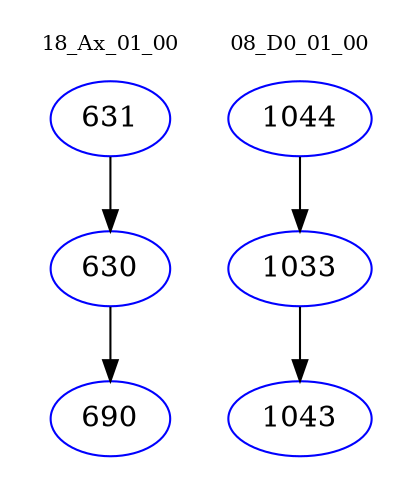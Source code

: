 digraph{
subgraph cluster_0 {
color = white
label = "18_Ax_01_00";
fontsize=10;
T0_631 [label="631", color="blue"]
T0_631 -> T0_630 [color="black"]
T0_630 [label="630", color="blue"]
T0_630 -> T0_690 [color="black"]
T0_690 [label="690", color="blue"]
}
subgraph cluster_1 {
color = white
label = "08_D0_01_00";
fontsize=10;
T1_1044 [label="1044", color="blue"]
T1_1044 -> T1_1033 [color="black"]
T1_1033 [label="1033", color="blue"]
T1_1033 -> T1_1043 [color="black"]
T1_1043 [label="1043", color="blue"]
}
}
